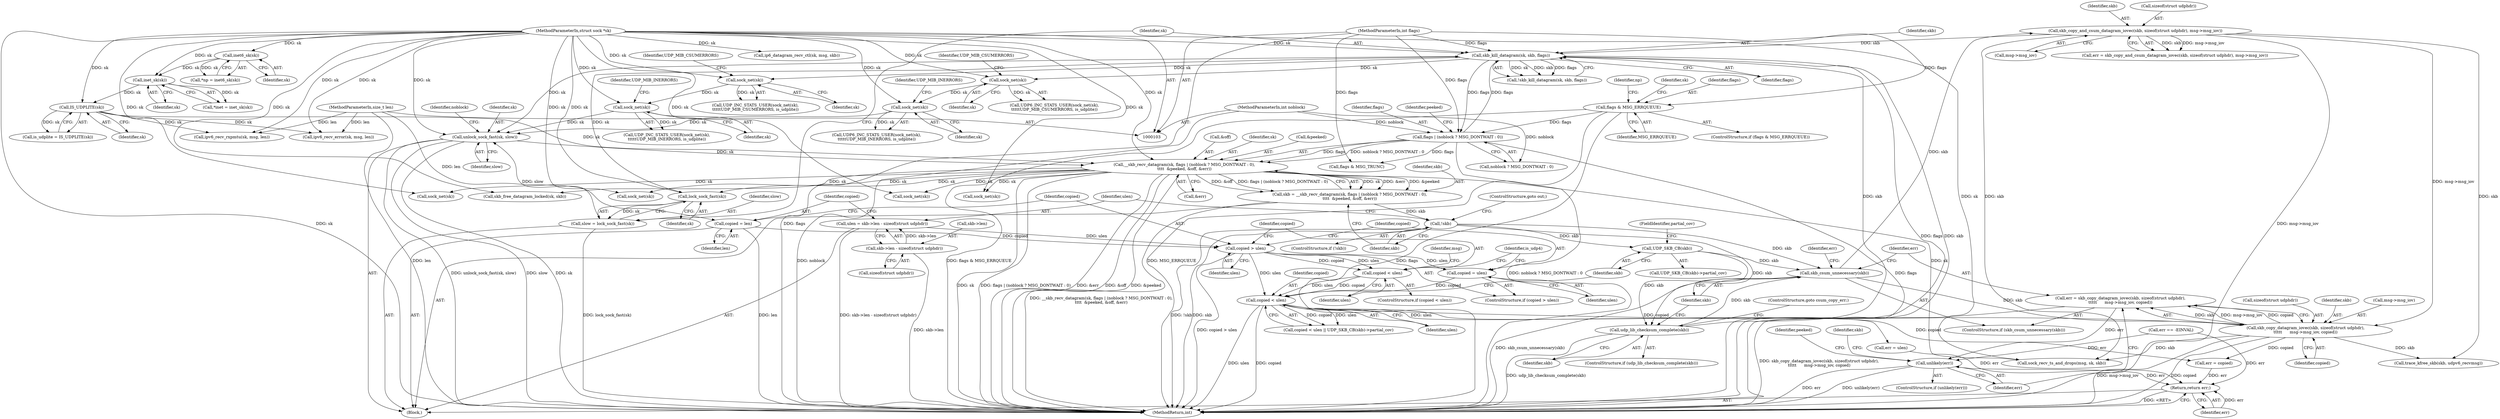 digraph "0_linux_bceaa90240b6019ed73b49965eac7d167610be69_4@API" {
"1000238" [label="(Call,err = skb_copy_datagram_iovec(skb, sizeof(struct udphdr),\n\t\t\t\t\t      msg->msg_iov, copied))"];
"1000240" [label="(Call,skb_copy_datagram_iovec(skb, sizeof(struct udphdr),\n\t\t\t\t\t      msg->msg_iov, copied))"];
"1000236" [label="(Call,skb_csum_unnecessary(skb))"];
"1000232" [label="(Call,udp_lib_checksum_complete(skb))"];
"1000227" [label="(Call,UDP_SKB_CB(skb))"];
"1000182" [label="(Call,!skb)"];
"1000165" [label="(Call,skb = __skb_recv_datagram(sk, flags | (noblock ? MSG_DONTWAIT : 0),\n\t\t\t\t  &peeked, &off, &err))"];
"1000167" [label="(Call,__skb_recv_datagram(sk, flags | (noblock ? MSG_DONTWAIT : 0),\n\t\t\t\t  &peeked, &off, &err))"];
"1000134" [label="(Call,IS_UDPLITE(sk))"];
"1000120" [label="(Call,inet_sk(sk))"];
"1000115" [label="(Call,inet6_sk(sk))"];
"1000105" [label="(MethodParameterIn,struct sock *sk)"];
"1000469" [label="(Call,unlock_sock_fast(sk, slow))"];
"1000439" [label="(Call,skb_kill_datagram(sk, skb, flags))"];
"1000435" [label="(Call,lock_sock_fast(sk))"];
"1000252" [label="(Call,skb_copy_and_csum_datagram_iovec(skb, sizeof(struct udphdr), msg->msg_iov))"];
"1000169" [label="(Call,flags | (noblock ? MSG_DONTWAIT : 0))"];
"1000139" [label="(Call,flags & MSG_ERRQUEUE)"];
"1000109" [label="(MethodParameterIn,int flags)"];
"1000108" [label="(MethodParameterIn,int noblock)"];
"1000453" [label="(Call,sock_net(sk))"];
"1000448" [label="(Call,sock_net(sk))"];
"1000465" [label="(Call,sock_net(sk))"];
"1000460" [label="(Call,sock_net(sk))"];
"1000433" [label="(Call,slow = lock_sock_fast(sk))"];
"1000223" [label="(Call,copied < ulen)"];
"1000200" [label="(Call,copied = ulen)"];
"1000197" [label="(Call,copied > ulen)"];
"1000193" [label="(Call,copied = len)"];
"1000107" [label="(MethodParameterIn,size_t len)"];
"1000185" [label="(Call,ulen = skb->len - sizeof(struct udphdr))"];
"1000187" [label="(Call,skb->len - sizeof(struct udphdr))"];
"1000205" [label="(Call,copied < ulen)"];
"1000266" [label="(Call,unlikely(err))"];
"1000430" [label="(Return,return err;)"];
"1000231" [label="(ControlStructure,if (udp_lib_checksum_complete(skb)))"];
"1000422" [label="(Call,err = ulen)"];
"1000200" [label="(Call,copied = ulen)"];
"1000242" [label="(Call,sizeof(struct udphdr))"];
"1000455" [label="(Identifier,UDP_MIB_INERRORS)"];
"1000226" [label="(Call,UDP_SKB_CB(skb)->partial_cov)"];
"1000171" [label="(Call,noblock ? MSG_DONTWAIT : 0)"];
"1000232" [label="(Call,udp_lib_checksum_complete(skb))"];
"1000177" [label="(Call,&off)"];
"1000450" [label="(Identifier,UDP_MIB_CSUMERRORS)"];
"1000434" [label="(Identifier,slow)"];
"1000241" [label="(Identifier,skb)"];
"1000191" [label="(Call,sizeof(struct udphdr))"];
"1000426" [label="(Call,skb_free_datagram_locked(sk, skb))"];
"1000134" [label="(Call,IS_UDPLITE(sk))"];
"1000469" [label="(Call,unlock_sock_fast(sk, slow))"];
"1000290" [label="(Call,sock_net(sk))"];
"1000449" [label="(Identifier,sk)"];
"1000265" [label="(ControlStructure,if (unlikely(err)))"];
"1000439" [label="(Call,skb_kill_datagram(sk, skb, flags))"];
"1000224" [label="(Identifier,copied)"];
"1000253" [label="(Identifier,skb)"];
"1000270" [label="(Identifier,skb)"];
"1000269" [label="(Call,trace_kfree_skb(skb, udpv6_recvmsg))"];
"1000168" [label="(Identifier,sk)"];
"1000108" [label="(MethodParameterIn,int noblock)"];
"1000247" [label="(Identifier,copied)"];
"1000462" [label="(Identifier,UDP_MIB_CSUMERRORS)"];
"1000473" [label="(Identifier,noblock)"];
"1000140" [label="(Identifier,flags)"];
"1000452" [label="(Call,UDP_INC_STATS_USER(sock_net(sk),\n\t\t\t\t\tUDP_MIB_INERRORS, is_udplite))"];
"1000464" [label="(Call,UDP6_INC_STATS_USER(sock_net(sk),\n\t\t\t\t\tUDP_MIB_INERRORS, is_udplite))"];
"1000284" [label="(Call,sock_net(sk))"];
"1000442" [label="(Identifier,flags)"];
"1000415" [label="(Call,err = copied)"];
"1000302" [label="(Call,sock_net(sk))"];
"1000195" [label="(Identifier,len)"];
"1000109" [label="(MethodParameterIn,int flags)"];
"1000448" [label="(Call,sock_net(sk))"];
"1000222" [label="(Call,copied < ulen || UDP_SKB_CB(skb)->partial_cov)"];
"1000113" [label="(Call,*np = inet6_sk(sk))"];
"1000438" [label="(Call,!skb_kill_datagram(sk, skb, flags))"];
"1000116" [label="(Identifier,sk)"];
"1000185" [label="(Call,ulen = skb->len - sizeof(struct udphdr))"];
"1000227" [label="(Call,UDP_SKB_CB(skb))"];
"1000181" [label="(ControlStructure,if (!skb))"];
"1000436" [label="(Identifier,sk)"];
"1000170" [label="(Identifier,flags)"];
"1000201" [label="(Identifier,copied)"];
"1000187" [label="(Call,skb->len - sizeof(struct udphdr))"];
"1000467" [label="(Identifier,UDP_MIB_INERRORS)"];
"1000435" [label="(Call,lock_sock_fast(sk))"];
"1000233" [label="(Identifier,skb)"];
"1000459" [label="(Call,UDP6_INC_STATS_USER(sock_net(sk),\n\t\t\t\t\tUDP_MIB_CSUMERRORS, is_udplite))"];
"1000244" [label="(Call,msg->msg_iov)"];
"1000139" [label="(Call,flags & MSG_ERRQUEUE)"];
"1000308" [label="(Call,sock_net(sk))"];
"1000202" [label="(Identifier,ulen)"];
"1000210" [label="(Identifier,msg)"];
"1000182" [label="(Call,!skb)"];
"1000470" [label="(Identifier,sk)"];
"1000184" [label="(ControlStructure,goto out;)"];
"1000107" [label="(MethodParameterIn,size_t len)"];
"1000471" [label="(Identifier,slow)"];
"1000225" [label="(Identifier,ulen)"];
"1000206" [label="(Identifier,copied)"];
"1000183" [label="(Identifier,skb)"];
"1000223" [label="(Call,copied < ulen)"];
"1000266" [label="(Call,unlikely(err))"];
"1000105" [label="(MethodParameterIn,struct sock *sk)"];
"1000483" [label="(MethodReturn,int)"];
"1000411" [label="(Call,ip6_datagram_recv_ctl(sk, msg, skb))"];
"1000447" [label="(Call,UDP_INC_STATS_USER(sock_net(sk),\n\t\t\t\t\tUDP_MIB_CSUMERRORS, is_udplite))"];
"1000198" [label="(Identifier,copied)"];
"1000167" [label="(Call,__skb_recv_datagram(sk, flags | (noblock ? MSG_DONTWAIT : 0),\n\t\t\t\t  &peeked, &off, &err))"];
"1000214" [label="(Identifier,is_udp4)"];
"1000419" [label="(Call,flags & MSG_TRUNC)"];
"1000138" [label="(ControlStructure,if (flags & MSG_ERRQUEUE))"];
"1000169" [label="(Call,flags | (noblock ? MSG_DONTWAIT : 0))"];
"1000120" [label="(Call,inet_sk(sk))"];
"1000239" [label="(Identifier,err)"];
"1000166" [label="(Identifier,skb)"];
"1000186" [label="(Identifier,ulen)"];
"1000111" [label="(Block,)"];
"1000454" [label="(Identifier,sk)"];
"1000236" [label="(Call,skb_csum_unnecessary(skb))"];
"1000207" [label="(Identifier,ulen)"];
"1000160" [label="(Call,ipv6_recv_rxpmtu(sk, msg, len))"];
"1000250" [label="(Call,err = skb_copy_and_csum_datagram_iovec(skb, sizeof(struct udphdr), msg->msg_iov))"];
"1000460" [label="(Call,sock_net(sk))"];
"1000197" [label="(Call,copied > ulen)"];
"1000260" [label="(Call,err == -EINVAL)"];
"1000199" [label="(Identifier,ulen)"];
"1000297" [label="(Identifier,peeked)"];
"1000267" [label="(Identifier,err)"];
"1000115" [label="(Call,inet6_sk(sk))"];
"1000431" [label="(Identifier,err)"];
"1000252" [label="(Call,skb_copy_and_csum_datagram_iovec(skb, sizeof(struct udphdr), msg->msg_iov))"];
"1000141" [label="(Identifier,MSG_ERRQUEUE)"];
"1000204" [label="(ControlStructure,if (copied < ulen))"];
"1000234" [label="(ControlStructure,goto csum_copy_err;)"];
"1000228" [label="(Identifier,skb)"];
"1000461" [label="(Identifier,sk)"];
"1000150" [label="(Identifier,np)"];
"1000165" [label="(Call,skb = __skb_recv_datagram(sk, flags | (noblock ? MSG_DONTWAIT : 0),\n\t\t\t\t  &peeked, &off, &err))"];
"1000312" [label="(Call,sock_recv_ts_and_drops(msg, sk, skb))"];
"1000205" [label="(Call,copied < ulen)"];
"1000194" [label="(Identifier,copied)"];
"1000135" [label="(Identifier,sk)"];
"1000176" [label="(Identifier,peeked)"];
"1000453" [label="(Call,sock_net(sk))"];
"1000229" [label="(FieldIdentifier,partial_cov)"];
"1000179" [label="(Call,&err)"];
"1000143" [label="(Call,ipv6_recv_error(sk, msg, len))"];
"1000235" [label="(ControlStructure,if (skb_csum_unnecessary(skb)))"];
"1000256" [label="(Call,msg->msg_iov)"];
"1000466" [label="(Identifier,sk)"];
"1000254" [label="(Call,sizeof(struct udphdr))"];
"1000240" [label="(Call,skb_copy_datagram_iovec(skb, sizeof(struct udphdr),\n\t\t\t\t\t      msg->msg_iov, copied))"];
"1000433" [label="(Call,slow = lock_sock_fast(sk))"];
"1000441" [label="(Identifier,skb)"];
"1000121" [label="(Identifier,sk)"];
"1000196" [label="(ControlStructure,if (copied > ulen))"];
"1000237" [label="(Identifier,skb)"];
"1000175" [label="(Call,&peeked)"];
"1000188" [label="(Call,skb->len)"];
"1000238" [label="(Call,err = skb_copy_datagram_iovec(skb, sizeof(struct udphdr),\n\t\t\t\t\t      msg->msg_iov, copied))"];
"1000193" [label="(Call,copied = len)"];
"1000440" [label="(Identifier,sk)"];
"1000251" [label="(Identifier,err)"];
"1000144" [label="(Identifier,sk)"];
"1000118" [label="(Call,*inet = inet_sk(sk))"];
"1000465" [label="(Call,sock_net(sk))"];
"1000132" [label="(Call,is_udplite = IS_UDPLITE(sk))"];
"1000430" [label="(Return,return err;)"];
"1000238" -> "1000235"  [label="AST: "];
"1000238" -> "1000240"  [label="CFG: "];
"1000239" -> "1000238"  [label="AST: "];
"1000240" -> "1000238"  [label="AST: "];
"1000267" -> "1000238"  [label="CFG: "];
"1000238" -> "1000483"  [label="DDG: skb_copy_datagram_iovec(skb, sizeof(struct udphdr),\n\t\t\t\t\t      msg->msg_iov, copied)"];
"1000240" -> "1000238"  [label="DDG: skb"];
"1000240" -> "1000238"  [label="DDG: msg->msg_iov"];
"1000240" -> "1000238"  [label="DDG: copied"];
"1000238" -> "1000266"  [label="DDG: err"];
"1000240" -> "1000247"  [label="CFG: "];
"1000241" -> "1000240"  [label="AST: "];
"1000242" -> "1000240"  [label="AST: "];
"1000244" -> "1000240"  [label="AST: "];
"1000247" -> "1000240"  [label="AST: "];
"1000240" -> "1000483"  [label="DDG: msg->msg_iov"];
"1000240" -> "1000483"  [label="DDG: copied"];
"1000236" -> "1000240"  [label="DDG: skb"];
"1000252" -> "1000240"  [label="DDG: msg->msg_iov"];
"1000223" -> "1000240"  [label="DDG: copied"];
"1000240" -> "1000269"  [label="DDG: skb"];
"1000240" -> "1000312"  [label="DDG: skb"];
"1000240" -> "1000415"  [label="DDG: copied"];
"1000236" -> "1000235"  [label="AST: "];
"1000236" -> "1000237"  [label="CFG: "];
"1000237" -> "1000236"  [label="AST: "];
"1000239" -> "1000236"  [label="CFG: "];
"1000251" -> "1000236"  [label="CFG: "];
"1000236" -> "1000483"  [label="DDG: skb_csum_unnecessary(skb)"];
"1000232" -> "1000236"  [label="DDG: skb"];
"1000227" -> "1000236"  [label="DDG: skb"];
"1000182" -> "1000236"  [label="DDG: skb"];
"1000236" -> "1000252"  [label="DDG: skb"];
"1000232" -> "1000231"  [label="AST: "];
"1000232" -> "1000233"  [label="CFG: "];
"1000233" -> "1000232"  [label="AST: "];
"1000234" -> "1000232"  [label="CFG: "];
"1000237" -> "1000232"  [label="CFG: "];
"1000232" -> "1000483"  [label="DDG: udp_lib_checksum_complete(skb)"];
"1000227" -> "1000232"  [label="DDG: skb"];
"1000182" -> "1000232"  [label="DDG: skb"];
"1000232" -> "1000439"  [label="DDG: skb"];
"1000227" -> "1000226"  [label="AST: "];
"1000227" -> "1000228"  [label="CFG: "];
"1000228" -> "1000227"  [label="AST: "];
"1000229" -> "1000227"  [label="CFG: "];
"1000182" -> "1000227"  [label="DDG: skb"];
"1000182" -> "1000181"  [label="AST: "];
"1000182" -> "1000183"  [label="CFG: "];
"1000183" -> "1000182"  [label="AST: "];
"1000184" -> "1000182"  [label="CFG: "];
"1000186" -> "1000182"  [label="CFG: "];
"1000182" -> "1000483"  [label="DDG: !skb"];
"1000182" -> "1000483"  [label="DDG: skb"];
"1000165" -> "1000182"  [label="DDG: skb"];
"1000165" -> "1000111"  [label="AST: "];
"1000165" -> "1000167"  [label="CFG: "];
"1000166" -> "1000165"  [label="AST: "];
"1000167" -> "1000165"  [label="AST: "];
"1000183" -> "1000165"  [label="CFG: "];
"1000165" -> "1000483"  [label="DDG: __skb_recv_datagram(sk, flags | (noblock ? MSG_DONTWAIT : 0),\n\t\t\t\t  &peeked, &off, &err)"];
"1000167" -> "1000165"  [label="DDG: sk"];
"1000167" -> "1000165"  [label="DDG: &err"];
"1000167" -> "1000165"  [label="DDG: &peeked"];
"1000167" -> "1000165"  [label="DDG: &off"];
"1000167" -> "1000165"  [label="DDG: flags | (noblock ? MSG_DONTWAIT : 0)"];
"1000167" -> "1000179"  [label="CFG: "];
"1000168" -> "1000167"  [label="AST: "];
"1000169" -> "1000167"  [label="AST: "];
"1000175" -> "1000167"  [label="AST: "];
"1000177" -> "1000167"  [label="AST: "];
"1000179" -> "1000167"  [label="AST: "];
"1000167" -> "1000483"  [label="DDG: sk"];
"1000167" -> "1000483"  [label="DDG: flags | (noblock ? MSG_DONTWAIT : 0)"];
"1000167" -> "1000483"  [label="DDG: &err"];
"1000167" -> "1000483"  [label="DDG: &off"];
"1000167" -> "1000483"  [label="DDG: &peeked"];
"1000134" -> "1000167"  [label="DDG: sk"];
"1000469" -> "1000167"  [label="DDG: sk"];
"1000105" -> "1000167"  [label="DDG: sk"];
"1000169" -> "1000167"  [label="DDG: flags"];
"1000169" -> "1000167"  [label="DDG: noblock ? MSG_DONTWAIT : 0"];
"1000167" -> "1000284"  [label="DDG: sk"];
"1000167" -> "1000290"  [label="DDG: sk"];
"1000167" -> "1000302"  [label="DDG: sk"];
"1000167" -> "1000308"  [label="DDG: sk"];
"1000167" -> "1000312"  [label="DDG: sk"];
"1000167" -> "1000426"  [label="DDG: sk"];
"1000167" -> "1000435"  [label="DDG: sk"];
"1000134" -> "1000132"  [label="AST: "];
"1000134" -> "1000135"  [label="CFG: "];
"1000135" -> "1000134"  [label="AST: "];
"1000132" -> "1000134"  [label="CFG: "];
"1000134" -> "1000132"  [label="DDG: sk"];
"1000120" -> "1000134"  [label="DDG: sk"];
"1000105" -> "1000134"  [label="DDG: sk"];
"1000134" -> "1000143"  [label="DDG: sk"];
"1000134" -> "1000160"  [label="DDG: sk"];
"1000120" -> "1000118"  [label="AST: "];
"1000120" -> "1000121"  [label="CFG: "];
"1000121" -> "1000120"  [label="AST: "];
"1000118" -> "1000120"  [label="CFG: "];
"1000120" -> "1000118"  [label="DDG: sk"];
"1000115" -> "1000120"  [label="DDG: sk"];
"1000105" -> "1000120"  [label="DDG: sk"];
"1000115" -> "1000113"  [label="AST: "];
"1000115" -> "1000116"  [label="CFG: "];
"1000116" -> "1000115"  [label="AST: "];
"1000113" -> "1000115"  [label="CFG: "];
"1000115" -> "1000113"  [label="DDG: sk"];
"1000105" -> "1000115"  [label="DDG: sk"];
"1000105" -> "1000103"  [label="AST: "];
"1000105" -> "1000483"  [label="DDG: sk"];
"1000105" -> "1000143"  [label="DDG: sk"];
"1000105" -> "1000160"  [label="DDG: sk"];
"1000105" -> "1000284"  [label="DDG: sk"];
"1000105" -> "1000290"  [label="DDG: sk"];
"1000105" -> "1000302"  [label="DDG: sk"];
"1000105" -> "1000308"  [label="DDG: sk"];
"1000105" -> "1000312"  [label="DDG: sk"];
"1000105" -> "1000411"  [label="DDG: sk"];
"1000105" -> "1000426"  [label="DDG: sk"];
"1000105" -> "1000435"  [label="DDG: sk"];
"1000105" -> "1000439"  [label="DDG: sk"];
"1000105" -> "1000448"  [label="DDG: sk"];
"1000105" -> "1000453"  [label="DDG: sk"];
"1000105" -> "1000460"  [label="DDG: sk"];
"1000105" -> "1000465"  [label="DDG: sk"];
"1000105" -> "1000469"  [label="DDG: sk"];
"1000469" -> "1000111"  [label="AST: "];
"1000469" -> "1000471"  [label="CFG: "];
"1000470" -> "1000469"  [label="AST: "];
"1000471" -> "1000469"  [label="AST: "];
"1000473" -> "1000469"  [label="CFG: "];
"1000469" -> "1000483"  [label="DDG: unlock_sock_fast(sk, slow)"];
"1000469" -> "1000483"  [label="DDG: slow"];
"1000469" -> "1000483"  [label="DDG: sk"];
"1000439" -> "1000469"  [label="DDG: sk"];
"1000453" -> "1000469"  [label="DDG: sk"];
"1000465" -> "1000469"  [label="DDG: sk"];
"1000433" -> "1000469"  [label="DDG: slow"];
"1000439" -> "1000438"  [label="AST: "];
"1000439" -> "1000442"  [label="CFG: "];
"1000440" -> "1000439"  [label="AST: "];
"1000441" -> "1000439"  [label="AST: "];
"1000442" -> "1000439"  [label="AST: "];
"1000438" -> "1000439"  [label="CFG: "];
"1000439" -> "1000483"  [label="DDG: flags"];
"1000439" -> "1000483"  [label="DDG: skb"];
"1000439" -> "1000169"  [label="DDG: flags"];
"1000439" -> "1000438"  [label="DDG: sk"];
"1000439" -> "1000438"  [label="DDG: skb"];
"1000439" -> "1000438"  [label="DDG: flags"];
"1000435" -> "1000439"  [label="DDG: sk"];
"1000252" -> "1000439"  [label="DDG: skb"];
"1000169" -> "1000439"  [label="DDG: flags"];
"1000109" -> "1000439"  [label="DDG: flags"];
"1000439" -> "1000448"  [label="DDG: sk"];
"1000439" -> "1000460"  [label="DDG: sk"];
"1000435" -> "1000433"  [label="AST: "];
"1000435" -> "1000436"  [label="CFG: "];
"1000436" -> "1000435"  [label="AST: "];
"1000433" -> "1000435"  [label="CFG: "];
"1000435" -> "1000433"  [label="DDG: sk"];
"1000252" -> "1000250"  [label="AST: "];
"1000252" -> "1000256"  [label="CFG: "];
"1000253" -> "1000252"  [label="AST: "];
"1000254" -> "1000252"  [label="AST: "];
"1000256" -> "1000252"  [label="AST: "];
"1000250" -> "1000252"  [label="CFG: "];
"1000252" -> "1000483"  [label="DDG: msg->msg_iov"];
"1000252" -> "1000250"  [label="DDG: skb"];
"1000252" -> "1000250"  [label="DDG: msg->msg_iov"];
"1000252" -> "1000269"  [label="DDG: skb"];
"1000252" -> "1000312"  [label="DDG: skb"];
"1000169" -> "1000171"  [label="CFG: "];
"1000170" -> "1000169"  [label="AST: "];
"1000171" -> "1000169"  [label="AST: "];
"1000176" -> "1000169"  [label="CFG: "];
"1000169" -> "1000483"  [label="DDG: noblock ? MSG_DONTWAIT : 0"];
"1000169" -> "1000483"  [label="DDG: flags"];
"1000139" -> "1000169"  [label="DDG: flags"];
"1000109" -> "1000169"  [label="DDG: flags"];
"1000108" -> "1000169"  [label="DDG: noblock"];
"1000169" -> "1000419"  [label="DDG: flags"];
"1000139" -> "1000138"  [label="AST: "];
"1000139" -> "1000141"  [label="CFG: "];
"1000140" -> "1000139"  [label="AST: "];
"1000141" -> "1000139"  [label="AST: "];
"1000144" -> "1000139"  [label="CFG: "];
"1000150" -> "1000139"  [label="CFG: "];
"1000139" -> "1000483"  [label="DDG: flags & MSG_ERRQUEUE"];
"1000139" -> "1000483"  [label="DDG: MSG_ERRQUEUE"];
"1000139" -> "1000483"  [label="DDG: flags"];
"1000109" -> "1000139"  [label="DDG: flags"];
"1000109" -> "1000103"  [label="AST: "];
"1000109" -> "1000483"  [label="DDG: flags"];
"1000109" -> "1000419"  [label="DDG: flags"];
"1000108" -> "1000103"  [label="AST: "];
"1000108" -> "1000483"  [label="DDG: noblock"];
"1000108" -> "1000171"  [label="DDG: noblock"];
"1000453" -> "1000452"  [label="AST: "];
"1000453" -> "1000454"  [label="CFG: "];
"1000454" -> "1000453"  [label="AST: "];
"1000455" -> "1000453"  [label="CFG: "];
"1000453" -> "1000452"  [label="DDG: sk"];
"1000448" -> "1000453"  [label="DDG: sk"];
"1000448" -> "1000447"  [label="AST: "];
"1000448" -> "1000449"  [label="CFG: "];
"1000449" -> "1000448"  [label="AST: "];
"1000450" -> "1000448"  [label="CFG: "];
"1000448" -> "1000447"  [label="DDG: sk"];
"1000465" -> "1000464"  [label="AST: "];
"1000465" -> "1000466"  [label="CFG: "];
"1000466" -> "1000465"  [label="AST: "];
"1000467" -> "1000465"  [label="CFG: "];
"1000465" -> "1000464"  [label="DDG: sk"];
"1000460" -> "1000465"  [label="DDG: sk"];
"1000460" -> "1000459"  [label="AST: "];
"1000460" -> "1000461"  [label="CFG: "];
"1000461" -> "1000460"  [label="AST: "];
"1000462" -> "1000460"  [label="CFG: "];
"1000460" -> "1000459"  [label="DDG: sk"];
"1000433" -> "1000111"  [label="AST: "];
"1000434" -> "1000433"  [label="AST: "];
"1000440" -> "1000433"  [label="CFG: "];
"1000433" -> "1000483"  [label="DDG: lock_sock_fast(sk)"];
"1000223" -> "1000222"  [label="AST: "];
"1000223" -> "1000225"  [label="CFG: "];
"1000224" -> "1000223"  [label="AST: "];
"1000225" -> "1000223"  [label="AST: "];
"1000228" -> "1000223"  [label="CFG: "];
"1000222" -> "1000223"  [label="CFG: "];
"1000223" -> "1000483"  [label="DDG: ulen"];
"1000223" -> "1000483"  [label="DDG: copied"];
"1000223" -> "1000222"  [label="DDG: copied"];
"1000223" -> "1000222"  [label="DDG: ulen"];
"1000200" -> "1000223"  [label="DDG: copied"];
"1000205" -> "1000223"  [label="DDG: copied"];
"1000205" -> "1000223"  [label="DDG: ulen"];
"1000197" -> "1000223"  [label="DDG: ulen"];
"1000223" -> "1000415"  [label="DDG: copied"];
"1000223" -> "1000422"  [label="DDG: ulen"];
"1000200" -> "1000196"  [label="AST: "];
"1000200" -> "1000202"  [label="CFG: "];
"1000201" -> "1000200"  [label="AST: "];
"1000202" -> "1000200"  [label="AST: "];
"1000214" -> "1000200"  [label="CFG: "];
"1000197" -> "1000200"  [label="DDG: ulen"];
"1000197" -> "1000196"  [label="AST: "];
"1000197" -> "1000199"  [label="CFG: "];
"1000198" -> "1000197"  [label="AST: "];
"1000199" -> "1000197"  [label="AST: "];
"1000201" -> "1000197"  [label="CFG: "];
"1000206" -> "1000197"  [label="CFG: "];
"1000197" -> "1000483"  [label="DDG: copied > ulen"];
"1000193" -> "1000197"  [label="DDG: copied"];
"1000185" -> "1000197"  [label="DDG: ulen"];
"1000197" -> "1000205"  [label="DDG: copied"];
"1000197" -> "1000205"  [label="DDG: ulen"];
"1000193" -> "1000111"  [label="AST: "];
"1000193" -> "1000195"  [label="CFG: "];
"1000194" -> "1000193"  [label="AST: "];
"1000195" -> "1000193"  [label="AST: "];
"1000198" -> "1000193"  [label="CFG: "];
"1000193" -> "1000483"  [label="DDG: len"];
"1000107" -> "1000193"  [label="DDG: len"];
"1000107" -> "1000103"  [label="AST: "];
"1000107" -> "1000483"  [label="DDG: len"];
"1000107" -> "1000143"  [label="DDG: len"];
"1000107" -> "1000160"  [label="DDG: len"];
"1000185" -> "1000111"  [label="AST: "];
"1000185" -> "1000187"  [label="CFG: "];
"1000186" -> "1000185"  [label="AST: "];
"1000187" -> "1000185"  [label="AST: "];
"1000194" -> "1000185"  [label="CFG: "];
"1000185" -> "1000483"  [label="DDG: skb->len - sizeof(struct udphdr)"];
"1000187" -> "1000185"  [label="DDG: skb->len"];
"1000187" -> "1000191"  [label="CFG: "];
"1000188" -> "1000187"  [label="AST: "];
"1000191" -> "1000187"  [label="AST: "];
"1000187" -> "1000483"  [label="DDG: skb->len"];
"1000205" -> "1000204"  [label="AST: "];
"1000205" -> "1000207"  [label="CFG: "];
"1000206" -> "1000205"  [label="AST: "];
"1000207" -> "1000205"  [label="AST: "];
"1000210" -> "1000205"  [label="CFG: "];
"1000214" -> "1000205"  [label="CFG: "];
"1000266" -> "1000265"  [label="AST: "];
"1000266" -> "1000267"  [label="CFG: "];
"1000267" -> "1000266"  [label="AST: "];
"1000270" -> "1000266"  [label="CFG: "];
"1000297" -> "1000266"  [label="CFG: "];
"1000266" -> "1000483"  [label="DDG: err"];
"1000266" -> "1000483"  [label="DDG: unlikely(err)"];
"1000260" -> "1000266"  [label="DDG: err"];
"1000266" -> "1000430"  [label="DDG: err"];
"1000430" -> "1000111"  [label="AST: "];
"1000430" -> "1000431"  [label="CFG: "];
"1000431" -> "1000430"  [label="AST: "];
"1000483" -> "1000430"  [label="CFG: "];
"1000430" -> "1000483"  [label="DDG: <RET>"];
"1000431" -> "1000430"  [label="DDG: err"];
"1000422" -> "1000430"  [label="DDG: err"];
"1000415" -> "1000430"  [label="DDG: err"];
"1000260" -> "1000430"  [label="DDG: err"];
}
